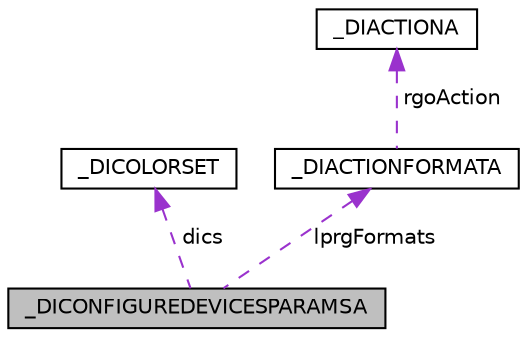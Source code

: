 digraph "_DICONFIGUREDEVICESPARAMSA"
{
 // LATEX_PDF_SIZE
  edge [fontname="Helvetica",fontsize="10",labelfontname="Helvetica",labelfontsize="10"];
  node [fontname="Helvetica",fontsize="10",shape=record];
  Node1 [label="_DICONFIGUREDEVICESPARAMSA",height=0.2,width=0.4,color="black", fillcolor="grey75", style="filled", fontcolor="black",tooltip=" "];
  Node2 -> Node1 [dir="back",color="darkorchid3",fontsize="10",style="dashed",label=" dics" ];
  Node2 [label="_DICOLORSET",height=0.2,width=0.4,color="black", fillcolor="white", style="filled",URL="$struct__DICOLORSET.html",tooltip=" "];
  Node3 -> Node1 [dir="back",color="darkorchid3",fontsize="10",style="dashed",label=" lprgFormats" ];
  Node3 [label="_DIACTIONFORMATA",height=0.2,width=0.4,color="black", fillcolor="white", style="filled",URL="$struct__DIACTIONFORMATA.html",tooltip=" "];
  Node4 -> Node3 [dir="back",color="darkorchid3",fontsize="10",style="dashed",label=" rgoAction" ];
  Node4 [label="_DIACTIONA",height=0.2,width=0.4,color="black", fillcolor="white", style="filled",URL="$struct__DIACTIONA.html",tooltip=" "];
}
